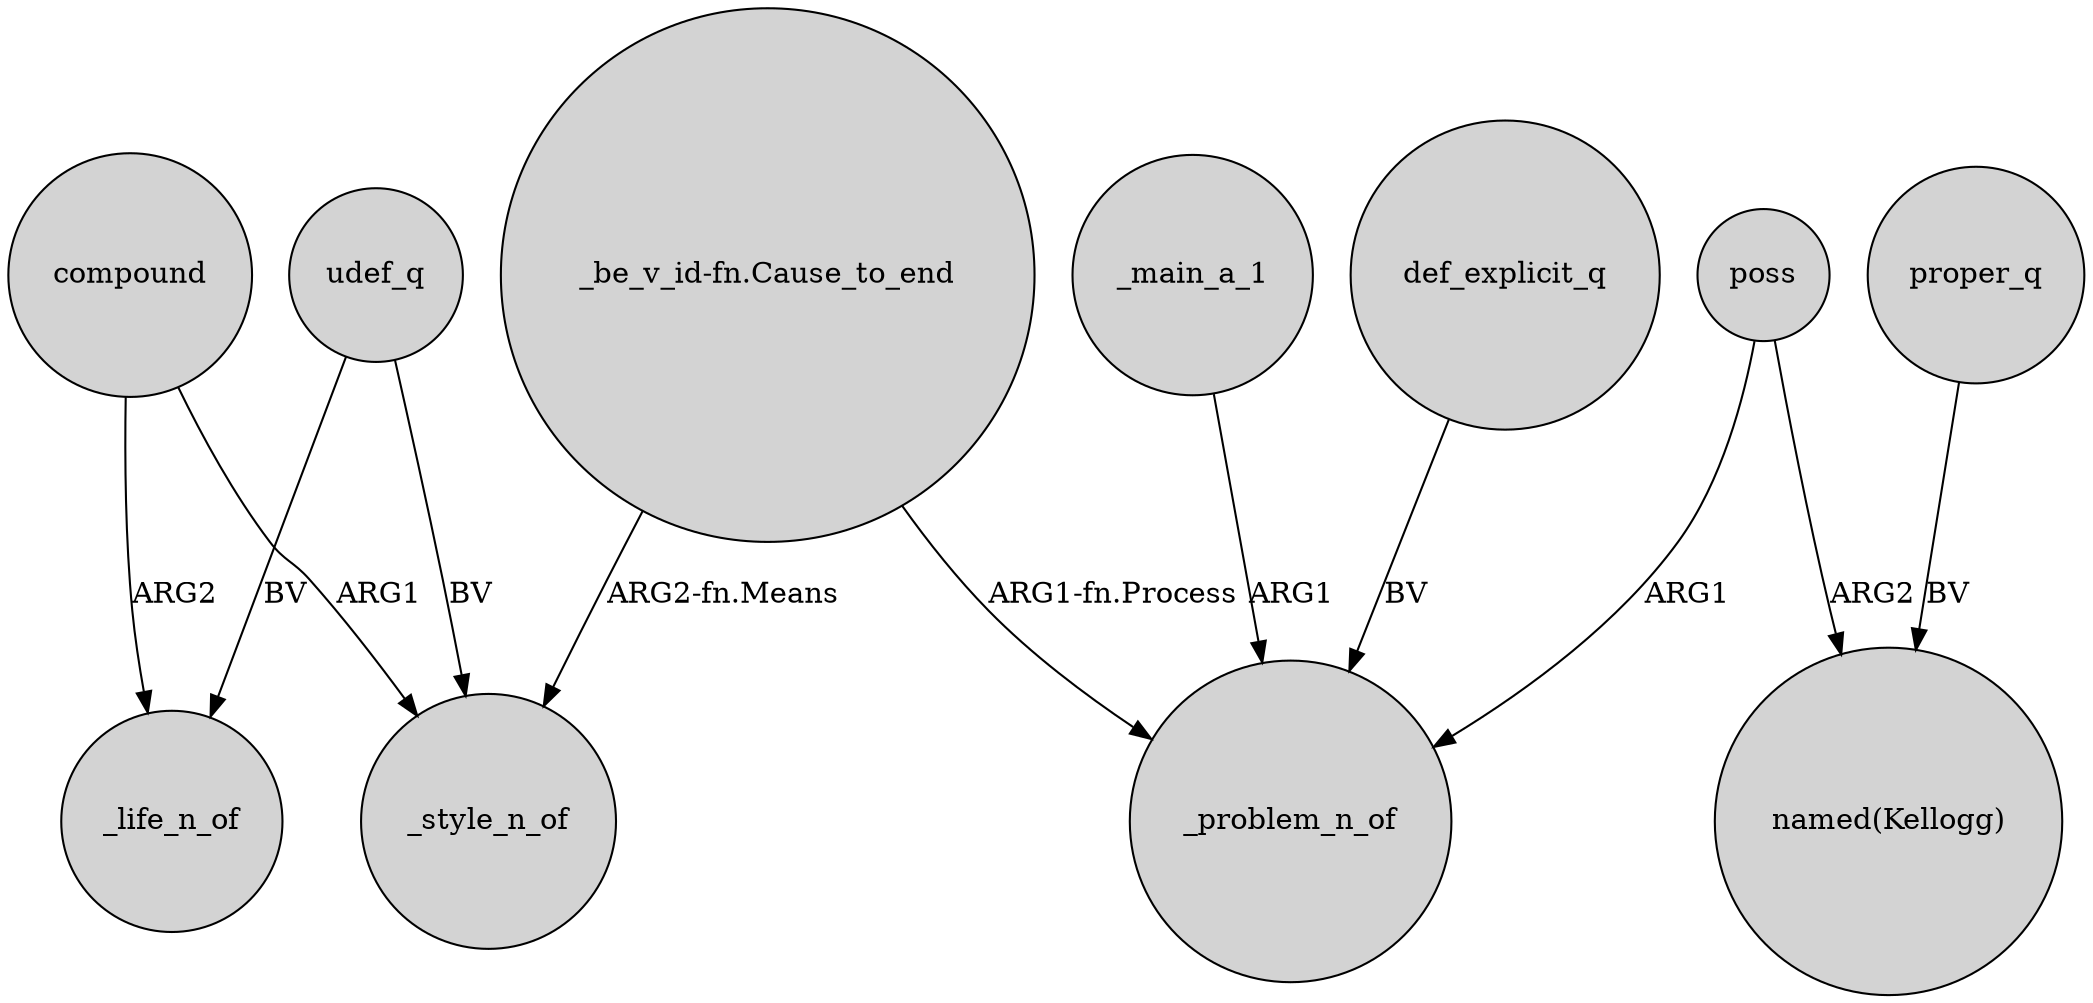 digraph {
	node [shape=circle style=filled]
	compound -> _life_n_of [label=ARG2]
	compound -> _style_n_of [label=ARG1]
	poss -> "named(Kellogg)" [label=ARG2]
	"_be_v_id-fn.Cause_to_end" -> _style_n_of [label="ARG2-fn.Means"]
	_main_a_1 -> _problem_n_of [label=ARG1]
	udef_q -> _life_n_of [label=BV]
	"_be_v_id-fn.Cause_to_end" -> _problem_n_of [label="ARG1-fn.Process"]
	poss -> _problem_n_of [label=ARG1]
	proper_q -> "named(Kellogg)" [label=BV]
	def_explicit_q -> _problem_n_of [label=BV]
	udef_q -> _style_n_of [label=BV]
}
